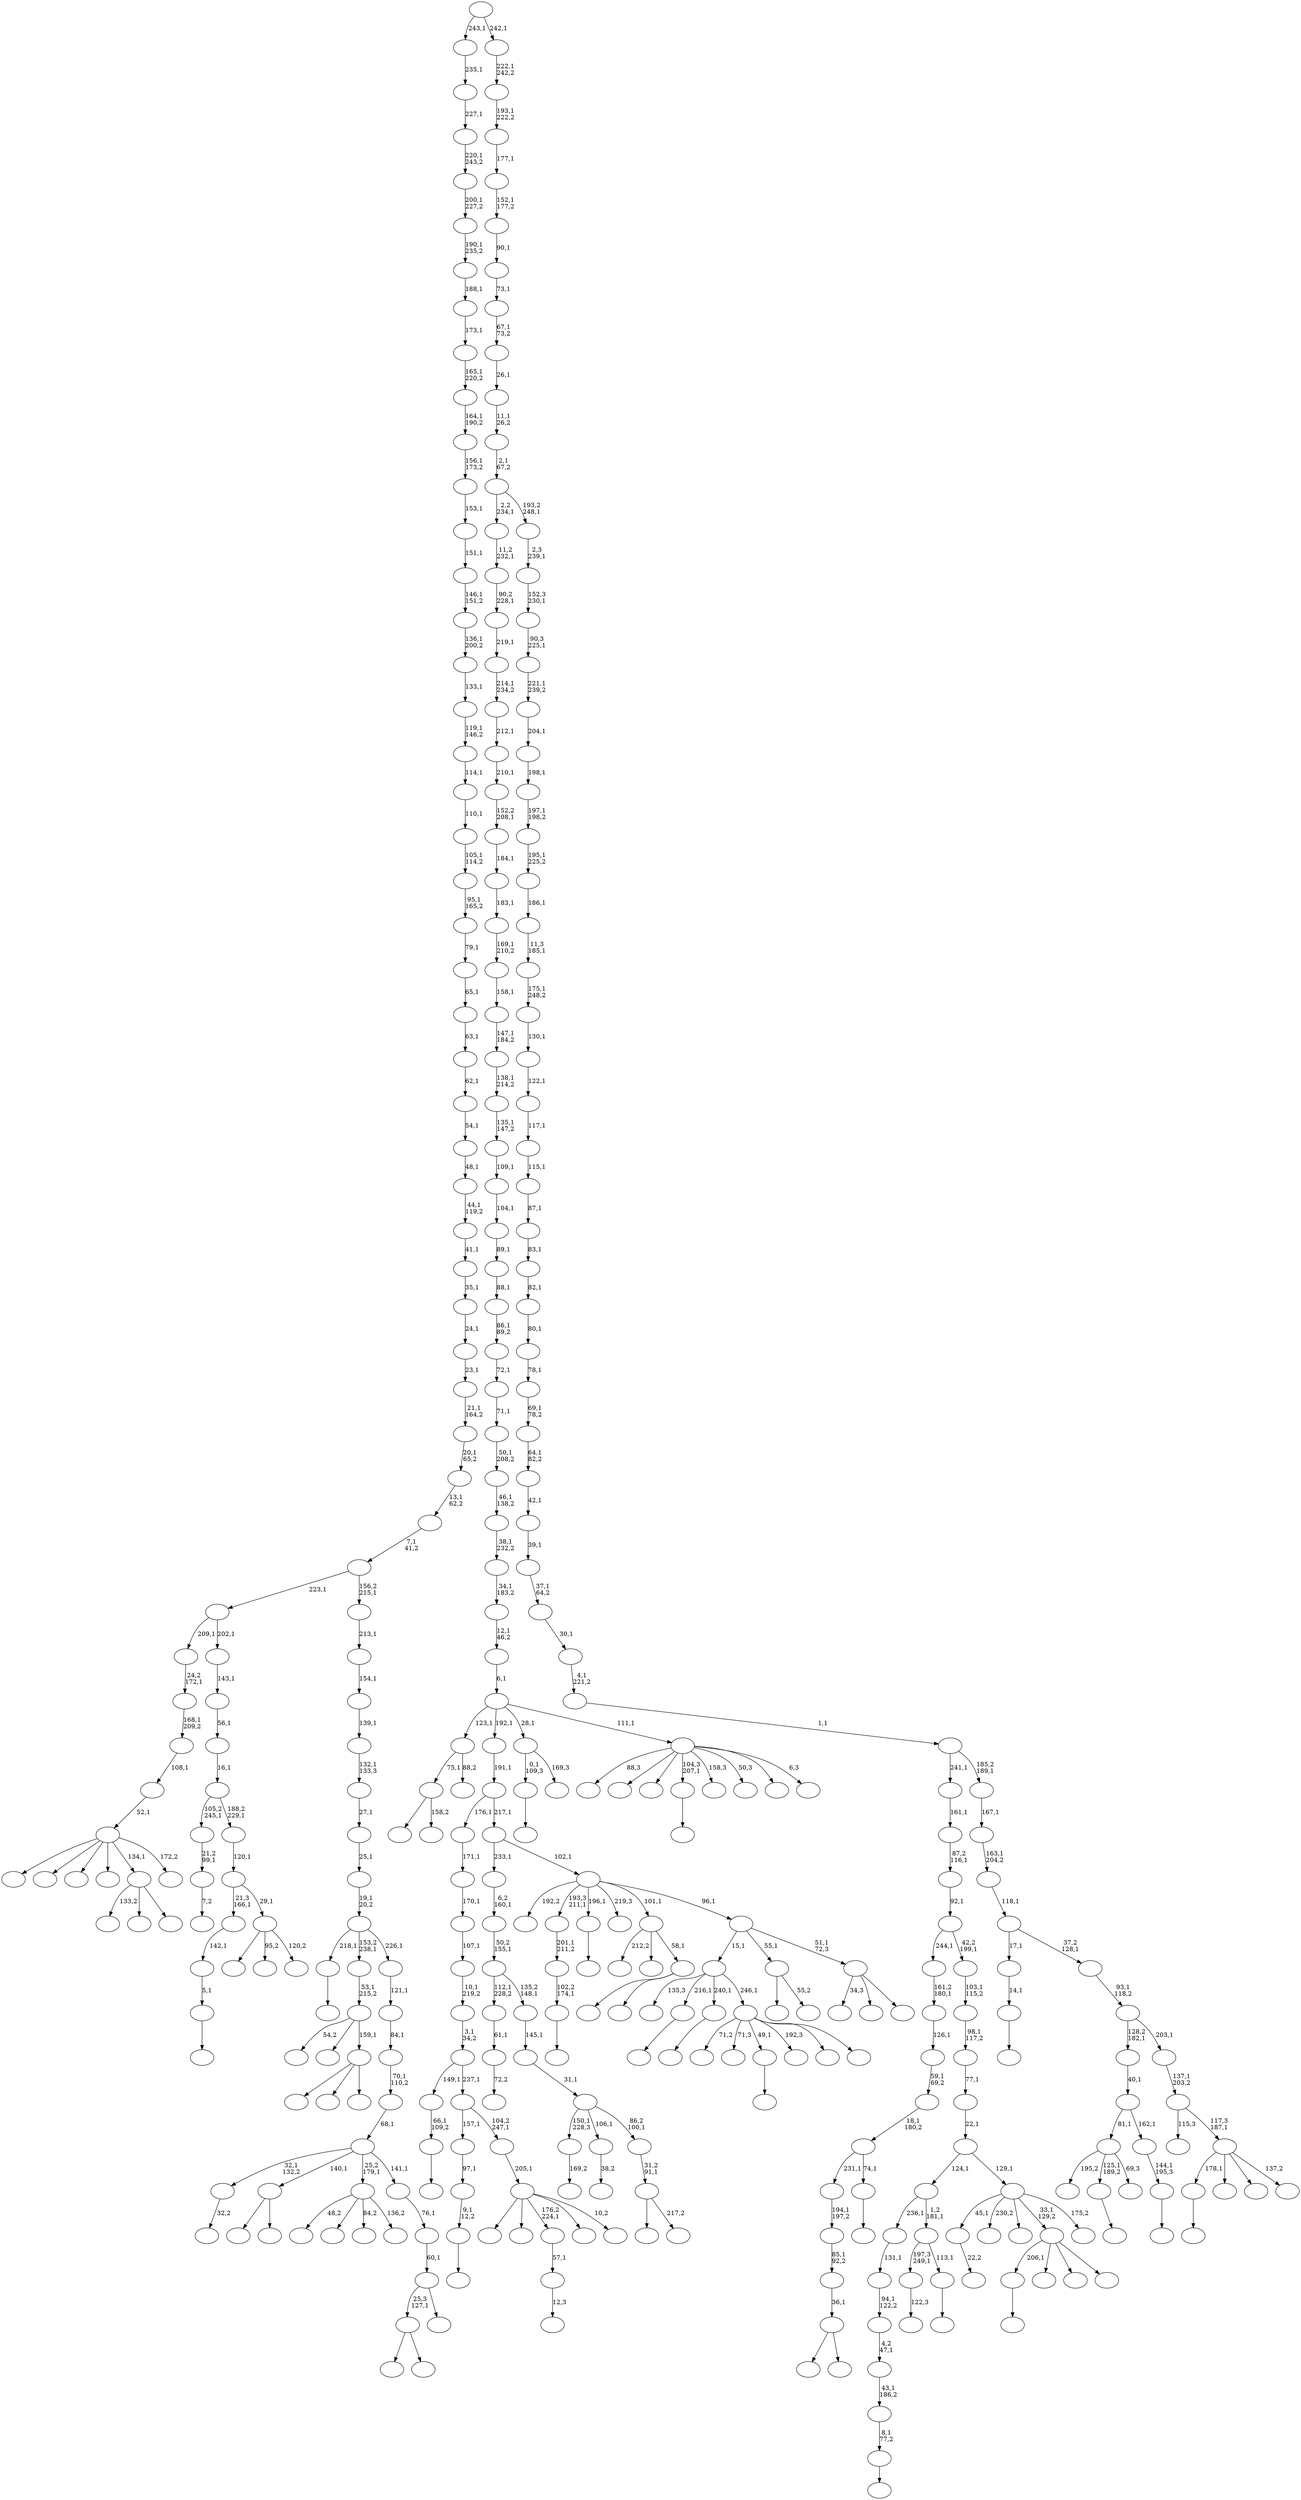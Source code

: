 digraph T {
	350 [label=""]
	349 [label=""]
	348 [label=""]
	347 [label=""]
	346 [label=""]
	345 [label=""]
	344 [label=""]
	343 [label=""]
	342 [label=""]
	341 [label=""]
	340 [label=""]
	339 [label=""]
	338 [label=""]
	337 [label=""]
	336 [label=""]
	335 [label=""]
	334 [label=""]
	333 [label=""]
	332 [label=""]
	331 [label=""]
	330 [label=""]
	329 [label=""]
	328 [label=""]
	327 [label=""]
	326 [label=""]
	325 [label=""]
	324 [label=""]
	323 [label=""]
	322 [label=""]
	321 [label=""]
	320 [label=""]
	319 [label=""]
	318 [label=""]
	317 [label=""]
	316 [label=""]
	315 [label=""]
	314 [label=""]
	313 [label=""]
	312 [label=""]
	311 [label=""]
	310 [label=""]
	309 [label=""]
	308 [label=""]
	307 [label=""]
	306 [label=""]
	305 [label=""]
	304 [label=""]
	303 [label=""]
	302 [label=""]
	301 [label=""]
	300 [label=""]
	299 [label=""]
	298 [label=""]
	297 [label=""]
	296 [label=""]
	295 [label=""]
	294 [label=""]
	293 [label=""]
	292 [label=""]
	291 [label=""]
	290 [label=""]
	289 [label=""]
	288 [label=""]
	287 [label=""]
	286 [label=""]
	285 [label=""]
	284 [label=""]
	283 [label=""]
	282 [label=""]
	281 [label=""]
	280 [label=""]
	279 [label=""]
	278 [label=""]
	277 [label=""]
	276 [label=""]
	275 [label=""]
	274 [label=""]
	273 [label=""]
	272 [label=""]
	271 [label=""]
	270 [label=""]
	269 [label=""]
	268 [label=""]
	267 [label=""]
	266 [label=""]
	265 [label=""]
	264 [label=""]
	263 [label=""]
	262 [label=""]
	261 [label=""]
	260 [label=""]
	259 [label=""]
	258 [label=""]
	257 [label=""]
	256 [label=""]
	255 [label=""]
	254 [label=""]
	253 [label=""]
	252 [label=""]
	251 [label=""]
	250 [label=""]
	249 [label=""]
	248 [label=""]
	247 [label=""]
	246 [label=""]
	245 [label=""]
	244 [label=""]
	243 [label=""]
	242 [label=""]
	241 [label=""]
	240 [label=""]
	239 [label=""]
	238 [label=""]
	237 [label=""]
	236 [label=""]
	235 [label=""]
	234 [label=""]
	233 [label=""]
	232 [label=""]
	231 [label=""]
	230 [label=""]
	229 [label=""]
	228 [label=""]
	227 [label=""]
	226 [label=""]
	225 [label=""]
	224 [label=""]
	223 [label=""]
	222 [label=""]
	221 [label=""]
	220 [label=""]
	219 [label=""]
	218 [label=""]
	217 [label=""]
	216 [label=""]
	215 [label=""]
	214 [label=""]
	213 [label=""]
	212 [label=""]
	211 [label=""]
	210 [label=""]
	209 [label=""]
	208 [label=""]
	207 [label=""]
	206 [label=""]
	205 [label=""]
	204 [label=""]
	203 [label=""]
	202 [label=""]
	201 [label=""]
	200 [label=""]
	199 [label=""]
	198 [label=""]
	197 [label=""]
	196 [label=""]
	195 [label=""]
	194 [label=""]
	193 [label=""]
	192 [label=""]
	191 [label=""]
	190 [label=""]
	189 [label=""]
	188 [label=""]
	187 [label=""]
	186 [label=""]
	185 [label=""]
	184 [label=""]
	183 [label=""]
	182 [label=""]
	181 [label=""]
	180 [label=""]
	179 [label=""]
	178 [label=""]
	177 [label=""]
	176 [label=""]
	175 [label=""]
	174 [label=""]
	173 [label=""]
	172 [label=""]
	171 [label=""]
	170 [label=""]
	169 [label=""]
	168 [label=""]
	167 [label=""]
	166 [label=""]
	165 [label=""]
	164 [label=""]
	163 [label=""]
	162 [label=""]
	161 [label=""]
	160 [label=""]
	159 [label=""]
	158 [label=""]
	157 [label=""]
	156 [label=""]
	155 [label=""]
	154 [label=""]
	153 [label=""]
	152 [label=""]
	151 [label=""]
	150 [label=""]
	149 [label=""]
	148 [label=""]
	147 [label=""]
	146 [label=""]
	145 [label=""]
	144 [label=""]
	143 [label=""]
	142 [label=""]
	141 [label=""]
	140 [label=""]
	139 [label=""]
	138 [label=""]
	137 [label=""]
	136 [label=""]
	135 [label=""]
	134 [label=""]
	133 [label=""]
	132 [label=""]
	131 [label=""]
	130 [label=""]
	129 [label=""]
	128 [label=""]
	127 [label=""]
	126 [label=""]
	125 [label=""]
	124 [label=""]
	123 [label=""]
	122 [label=""]
	121 [label=""]
	120 [label=""]
	119 [label=""]
	118 [label=""]
	117 [label=""]
	116 [label=""]
	115 [label=""]
	114 [label=""]
	113 [label=""]
	112 [label=""]
	111 [label=""]
	110 [label=""]
	109 [label=""]
	108 [label=""]
	107 [label=""]
	106 [label=""]
	105 [label=""]
	104 [label=""]
	103 [label=""]
	102 [label=""]
	101 [label=""]
	100 [label=""]
	99 [label=""]
	98 [label=""]
	97 [label=""]
	96 [label=""]
	95 [label=""]
	94 [label=""]
	93 [label=""]
	92 [label=""]
	91 [label=""]
	90 [label=""]
	89 [label=""]
	88 [label=""]
	87 [label=""]
	86 [label=""]
	85 [label=""]
	84 [label=""]
	83 [label=""]
	82 [label=""]
	81 [label=""]
	80 [label=""]
	79 [label=""]
	78 [label=""]
	77 [label=""]
	76 [label=""]
	75 [label=""]
	74 [label=""]
	73 [label=""]
	72 [label=""]
	71 [label=""]
	70 [label=""]
	69 [label=""]
	68 [label=""]
	67 [label=""]
	66 [label=""]
	65 [label=""]
	64 [label=""]
	63 [label=""]
	62 [label=""]
	61 [label=""]
	60 [label=""]
	59 [label=""]
	58 [label=""]
	57 [label=""]
	56 [label=""]
	55 [label=""]
	54 [label=""]
	53 [label=""]
	52 [label=""]
	51 [label=""]
	50 [label=""]
	49 [label=""]
	48 [label=""]
	47 [label=""]
	46 [label=""]
	45 [label=""]
	44 [label=""]
	43 [label=""]
	42 [label=""]
	41 [label=""]
	40 [label=""]
	39 [label=""]
	38 [label=""]
	37 [label=""]
	36 [label=""]
	35 [label=""]
	34 [label=""]
	33 [label=""]
	32 [label=""]
	31 [label=""]
	30 [label=""]
	29 [label=""]
	28 [label=""]
	27 [label=""]
	26 [label=""]
	25 [label=""]
	24 [label=""]
	23 [label=""]
	22 [label=""]
	21 [label=""]
	20 [label=""]
	19 [label=""]
	18 [label=""]
	17 [label=""]
	16 [label=""]
	15 [label=""]
	14 [label=""]
	13 [label=""]
	12 [label=""]
	11 [label=""]
	10 [label=""]
	9 [label=""]
	8 [label=""]
	7 [label=""]
	6 [label=""]
	5 [label=""]
	4 [label=""]
	3 [label=""]
	2 [label=""]
	1 [label=""]
	0 [label=""]
	344 -> 345 [label=""]
	340 -> 341 [label="22,2"]
	336 -> 348 [label=""]
	336 -> 337 [label="158,2"]
	334 -> 335 [label=""]
	333 -> 334 [label="102,2\n174,1"]
	332 -> 333 [label="201,1\n211,2"]
	329 -> 330 [label=""]
	328 -> 329 [label="9,1\n12,2"]
	327 -> 328 [label="97,1"]
	322 -> 323 [label=""]
	320 -> 321 [label=""]
	313 -> 314 [label="7,2"]
	312 -> 313 [label="21,2\n99,1"]
	310 -> 311 [label=""]
	308 -> 309 [label=""]
	306 -> 307 [label=""]
	304 -> 305 [label=""]
	303 -> 304 [label="8,1\n77,2"]
	302 -> 303 [label="43,1\n186,2"]
	301 -> 302 [label="4,2\n47,1"]
	300 -> 301 [label="94,1\n122,2"]
	299 -> 300 [label="131,1"]
	293 -> 343 [label="195,2"]
	293 -> 306 [label="125,1\n189,2"]
	293 -> 294 [label="69,3"]
	288 -> 289 [label="122,3"]
	283 -> 284 [label=""]
	281 -> 282 [label="169,2"]
	277 -> 278 [label="12,3"]
	276 -> 277 [label="57,1"]
	274 -> 275 [label="72,2"]
	273 -> 274 [label="61,1"]
	271 -> 272 [label="38,2"]
	268 -> 280 [label=""]
	268 -> 269 [label="217,2"]
	267 -> 268 [label="31,2\n91,1"]
	266 -> 281 [label="150,1\n228,3"]
	266 -> 271 [label="106,1"]
	266 -> 267 [label="86,2\n100,1"]
	265 -> 266 [label="31,1"]
	264 -> 265 [label="145,1"]
	263 -> 273 [label="112,1\n228,2"]
	263 -> 264 [label="135,2\n148,1"]
	262 -> 263 [label="50,2\n155,1"]
	261 -> 262 [label="6,2\n160,1"]
	258 -> 259 [label=""]
	253 -> 254 [label=""]
	250 -> 251 [label="32,2"]
	246 -> 247 [label=""]
	245 -> 246 [label="5,1"]
	244 -> 245 [label="142,1"]
	240 -> 241 [label=""]
	239 -> 240 [label="66,1\n109,2"]
	233 -> 296 [label=""]
	233 -> 234 [label=""]
	230 -> 315 [label=""]
	230 -> 231 [label=""]
	229 -> 230 [label="36,1"]
	228 -> 229 [label="85,1\n92,2"]
	227 -> 228 [label="194,1\n197,2"]
	225 -> 226 [label=""]
	223 -> 279 [label="133,2"]
	223 -> 243 [label=""]
	223 -> 224 [label=""]
	220 -> 242 [label=""]
	220 -> 221 [label=""]
	219 -> 324 [label="212,2"]
	219 -> 298 [label=""]
	219 -> 220 [label="58,1"]
	217 -> 344 [label="206,1"]
	217 -> 260 [label=""]
	217 -> 255 [label=""]
	217 -> 218 [label=""]
	215 -> 316 [label="48,2"]
	215 -> 285 [label=""]
	215 -> 235 [label="84,2"]
	215 -> 216 [label="136,2"]
	212 -> 213 [label=""]
	211 -> 288 [label="197,3\n249,1"]
	211 -> 212 [label="113,1"]
	210 -> 299 [label="236,1"]
	210 -> 211 [label="1,2\n181,1"]
	207 -> 347 [label=""]
	207 -> 287 [label=""]
	207 -> 276 [label="176,2\n224,1"]
	207 -> 237 [label=""]
	207 -> 208 [label="10,2"]
	206 -> 207 [label="205,1"]
	205 -> 327 [label="157,1"]
	205 -> 206 [label="104,2\n247,1"]
	204 -> 239 [label="149,1"]
	204 -> 205 [label="237,1"]
	203 -> 204 [label="3,1\n34,2"]
	202 -> 203 [label="10,1\n219,2"]
	201 -> 202 [label="107,1"]
	200 -> 201 [label="170,1"]
	199 -> 200 [label="171,1"]
	195 -> 338 [label="71,2"]
	195 -> 286 [label="71,3"]
	195 -> 283 [label="49,1"]
	195 -> 232 [label="192,3"]
	195 -> 198 [label=""]
	195 -> 196 [label=""]
	194 -> 350 [label="135,3"]
	194 -> 308 [label="216,1"]
	194 -> 253 [label="240,1"]
	194 -> 195 [label="246,1"]
	192 -> 193 [label=""]
	191 -> 227 [label="231,1"]
	191 -> 192 [label="74,1"]
	190 -> 191 [label="18,1\n180,2"]
	189 -> 190 [label="59,1\n69,2"]
	188 -> 189 [label="126,1"]
	187 -> 188 [label="161,2\n180,1"]
	185 -> 336 [label="75,1"]
	185 -> 186 [label="88,2"]
	183 -> 349 [label=""]
	183 -> 317 [label=""]
	183 -> 291 [label=""]
	183 -> 236 [label=""]
	183 -> 223 [label="134,1"]
	183 -> 184 [label="172,2"]
	182 -> 183 [label="52,1"]
	181 -> 182 [label="108,1"]
	180 -> 181 [label="168,1\n209,2"]
	179 -> 180 [label="24,2\n172,1"]
	177 -> 178 [label=""]
	176 -> 177 [label="14,1"]
	174 -> 175 [label=""]
	173 -> 174 [label="144,1\n195,3"]
	172 -> 293 [label="81,1"]
	172 -> 173 [label="162,1"]
	171 -> 172 [label="40,1"]
	169 -> 256 [label=""]
	169 -> 170 [label=""]
	167 -> 292 [label=""]
	167 -> 257 [label=""]
	167 -> 168 [label=""]
	166 -> 331 [label="54,2"]
	166 -> 270 [label=""]
	166 -> 167 [label="159,1"]
	165 -> 166 [label="53,1\n215,2"]
	163 -> 339 [label=""]
	163 -> 164 [label="55,2"]
	161 -> 326 [label="34,3"]
	161 -> 318 [label=""]
	161 -> 162 [label=""]
	160 -> 194 [label="15,1"]
	160 -> 163 [label="55,1"]
	160 -> 161 [label="51,1\n72,3"]
	159 -> 346 [label="192,2"]
	159 -> 332 [label="193,3\n211,1"]
	159 -> 322 [label="196,1"]
	159 -> 249 [label="219,3"]
	159 -> 219 [label="101,1"]
	159 -> 160 [label="96,1"]
	158 -> 261 [label="233,1"]
	158 -> 159 [label="102,1"]
	157 -> 199 [label="176,1"]
	157 -> 158 [label="217,1"]
	156 -> 157 [label="191,1"]
	154 -> 340 [label="45,1"]
	154 -> 295 [label="230,2"]
	154 -> 248 [label=""]
	154 -> 217 [label="33,1\n129,2"]
	154 -> 155 [label="175,2"]
	153 -> 210 [label="124,1"]
	153 -> 154 [label="129,1"]
	152 -> 153 [label="22,1"]
	151 -> 152 [label="77,1"]
	150 -> 151 [label="98,1\n117,2"]
	149 -> 150 [label="103,1\n115,2"]
	148 -> 187 [label="244,1"]
	148 -> 149 [label="42,2\n199,1"]
	147 -> 148 [label="92,1"]
	146 -> 147 [label="87,2\n116,1"]
	145 -> 146 [label="161,1"]
	143 -> 258 [label="0,1\n109,3"]
	143 -> 144 [label="169,3"]
	141 -> 209 [label=""]
	141 -> 197 [label="95,2"]
	141 -> 142 [label="120,2"]
	140 -> 244 [label="21,3\n166,1"]
	140 -> 141 [label="29,1"]
	139 -> 140 [label="120,1"]
	138 -> 312 [label="105,2\n245,1"]
	138 -> 139 [label="188,2\n229,1"]
	137 -> 138 [label="16,1"]
	136 -> 137 [label="56,1"]
	135 -> 136 [label="143,1"]
	134 -> 179 [label="209,1"]
	134 -> 135 [label="202,1"]
	132 -> 169 [label="25,3\n127,1"]
	132 -> 133 [label=""]
	131 -> 132 [label="60,1"]
	130 -> 131 [label="76,1"]
	129 -> 250 [label="32,1\n132,2"]
	129 -> 233 [label="140,1"]
	129 -> 215 [label="25,2\n179,1"]
	129 -> 130 [label="141,1"]
	128 -> 129 [label="68,1"]
	127 -> 128 [label="70,1\n110,2"]
	126 -> 127 [label="84,1"]
	125 -> 126 [label="121,1"]
	124 -> 225 [label="218,1"]
	124 -> 165 [label="153,2\n238,1"]
	124 -> 125 [label="226,1"]
	123 -> 124 [label="19,1\n20,2"]
	122 -> 123 [label="25,1"]
	121 -> 122 [label="27,1"]
	120 -> 121 [label="132,1\n133,3"]
	119 -> 120 [label="139,1"]
	118 -> 119 [label="154,1"]
	117 -> 118 [label="213,1"]
	116 -> 134 [label="223,1"]
	116 -> 117 [label="156,2\n215,1"]
	115 -> 116 [label="7,1\n41,2"]
	114 -> 115 [label="13,1\n62,2"]
	113 -> 114 [label="20,1\n65,2"]
	112 -> 113 [label="21,1\n164,2"]
	111 -> 112 [label="23,1"]
	110 -> 111 [label="24,1"]
	109 -> 110 [label="35,1"]
	108 -> 109 [label="41,1"]
	107 -> 108 [label="44,1\n119,2"]
	106 -> 107 [label="48,1"]
	105 -> 106 [label="54,1"]
	104 -> 105 [label="62,1"]
	103 -> 104 [label="63,1"]
	102 -> 103 [label="65,1"]
	101 -> 102 [label="79,1"]
	100 -> 101 [label="95,1\n165,2"]
	99 -> 100 [label="105,1\n114,2"]
	98 -> 99 [label="110,1"]
	97 -> 98 [label="114,1"]
	96 -> 97 [label="119,1\n146,2"]
	95 -> 96 [label="133,1"]
	94 -> 95 [label="136,1\n200,2"]
	93 -> 94 [label="146,1\n151,2"]
	92 -> 93 [label="151,1"]
	91 -> 92 [label="153,1"]
	90 -> 91 [label="156,1\n173,2"]
	89 -> 90 [label="164,1\n190,2"]
	88 -> 89 [label="165,1\n220,2"]
	87 -> 88 [label="173,1"]
	86 -> 87 [label="188,1"]
	85 -> 86 [label="190,1\n235,2"]
	84 -> 85 [label="200,1\n227,2"]
	83 -> 84 [label="220,1\n243,2"]
	82 -> 83 [label="227,1"]
	81 -> 82 [label="235,1"]
	79 -> 342 [label="88,3"]
	79 -> 325 [label=""]
	79 -> 319 [label=""]
	79 -> 310 [label="104,3\n207,1"]
	79 -> 252 [label="158,3"]
	79 -> 238 [label="50,3"]
	79 -> 214 [label=""]
	79 -> 80 [label="6,3"]
	78 -> 185 [label="123,1"]
	78 -> 156 [label="192,1"]
	78 -> 143 [label="28,1"]
	78 -> 79 [label="111,1"]
	77 -> 78 [label="6,1"]
	76 -> 77 [label="12,1\n46,2"]
	75 -> 76 [label="34,1\n183,2"]
	74 -> 75 [label="38,1\n232,2"]
	73 -> 74 [label="46,1\n138,2"]
	72 -> 73 [label="50,1\n208,2"]
	71 -> 72 [label="71,1"]
	70 -> 71 [label="72,1"]
	69 -> 70 [label="86,1\n89,2"]
	68 -> 69 [label="88,1"]
	67 -> 68 [label="89,1"]
	66 -> 67 [label="104,1"]
	65 -> 66 [label="109,1"]
	64 -> 65 [label="135,1\n147,2"]
	63 -> 64 [label="138,1\n214,2"]
	62 -> 63 [label="147,1\n184,2"]
	61 -> 62 [label="158,1"]
	60 -> 61 [label="169,1\n210,2"]
	59 -> 60 [label="183,1"]
	58 -> 59 [label="184,1"]
	57 -> 58 [label="152,2\n208,1"]
	56 -> 57 [label="210,1"]
	55 -> 56 [label="212,1"]
	54 -> 55 [label="214,1\n234,2"]
	53 -> 54 [label="219,1"]
	52 -> 53 [label="90,2\n228,1"]
	51 -> 52 [label="11,2\n232,1"]
	49 -> 320 [label="178,1"]
	49 -> 290 [label=""]
	49 -> 222 [label=""]
	49 -> 50 [label="137,2"]
	48 -> 297 [label="115,3"]
	48 -> 49 [label="117,3\n187,1"]
	47 -> 48 [label="137,1\n203,2"]
	46 -> 171 [label="128,2\n182,1"]
	46 -> 47 [label="203,1"]
	45 -> 46 [label="93,1\n118,2"]
	44 -> 176 [label="17,1"]
	44 -> 45 [label="37,2\n128,1"]
	43 -> 44 [label="118,1"]
	42 -> 43 [label="163,1\n204,2"]
	41 -> 42 [label="167,1"]
	40 -> 145 [label="241,1"]
	40 -> 41 [label="185,2\n189,1"]
	39 -> 40 [label="1,1"]
	38 -> 39 [label="4,1\n221,2"]
	37 -> 38 [label="30,1"]
	36 -> 37 [label="37,1\n64,2"]
	35 -> 36 [label="39,1"]
	34 -> 35 [label="42,1"]
	33 -> 34 [label="64,1\n82,2"]
	32 -> 33 [label="69,1\n78,2"]
	31 -> 32 [label="78,1"]
	30 -> 31 [label="80,1"]
	29 -> 30 [label="82,1"]
	28 -> 29 [label="83,1"]
	27 -> 28 [label="87,1"]
	26 -> 27 [label="115,1"]
	25 -> 26 [label="117,1"]
	24 -> 25 [label="122,1"]
	23 -> 24 [label="130,1"]
	22 -> 23 [label="175,1\n248,2"]
	21 -> 22 [label="11,3\n185,1"]
	20 -> 21 [label="186,1"]
	19 -> 20 [label="195,1\n225,2"]
	18 -> 19 [label="197,1\n198,2"]
	17 -> 18 [label="198,1"]
	16 -> 17 [label="204,1"]
	15 -> 16 [label="221,1\n239,2"]
	14 -> 15 [label="90,3\n225,1"]
	13 -> 14 [label="152,3\n230,1"]
	12 -> 13 [label="2,3\n239,1"]
	11 -> 51 [label="2,2\n234,1"]
	11 -> 12 [label="193,2\n248,1"]
	10 -> 11 [label="2,1\n67,2"]
	9 -> 10 [label="11,1\n26,2"]
	8 -> 9 [label="26,1"]
	7 -> 8 [label="67,1\n73,2"]
	6 -> 7 [label="73,1"]
	5 -> 6 [label="90,1"]
	4 -> 5 [label="152,1\n177,2"]
	3 -> 4 [label="177,1"]
	2 -> 3 [label="193,1\n222,2"]
	1 -> 2 [label="222,1\n242,2"]
	0 -> 81 [label="243,1"]
	0 -> 1 [label="242,1"]
}

